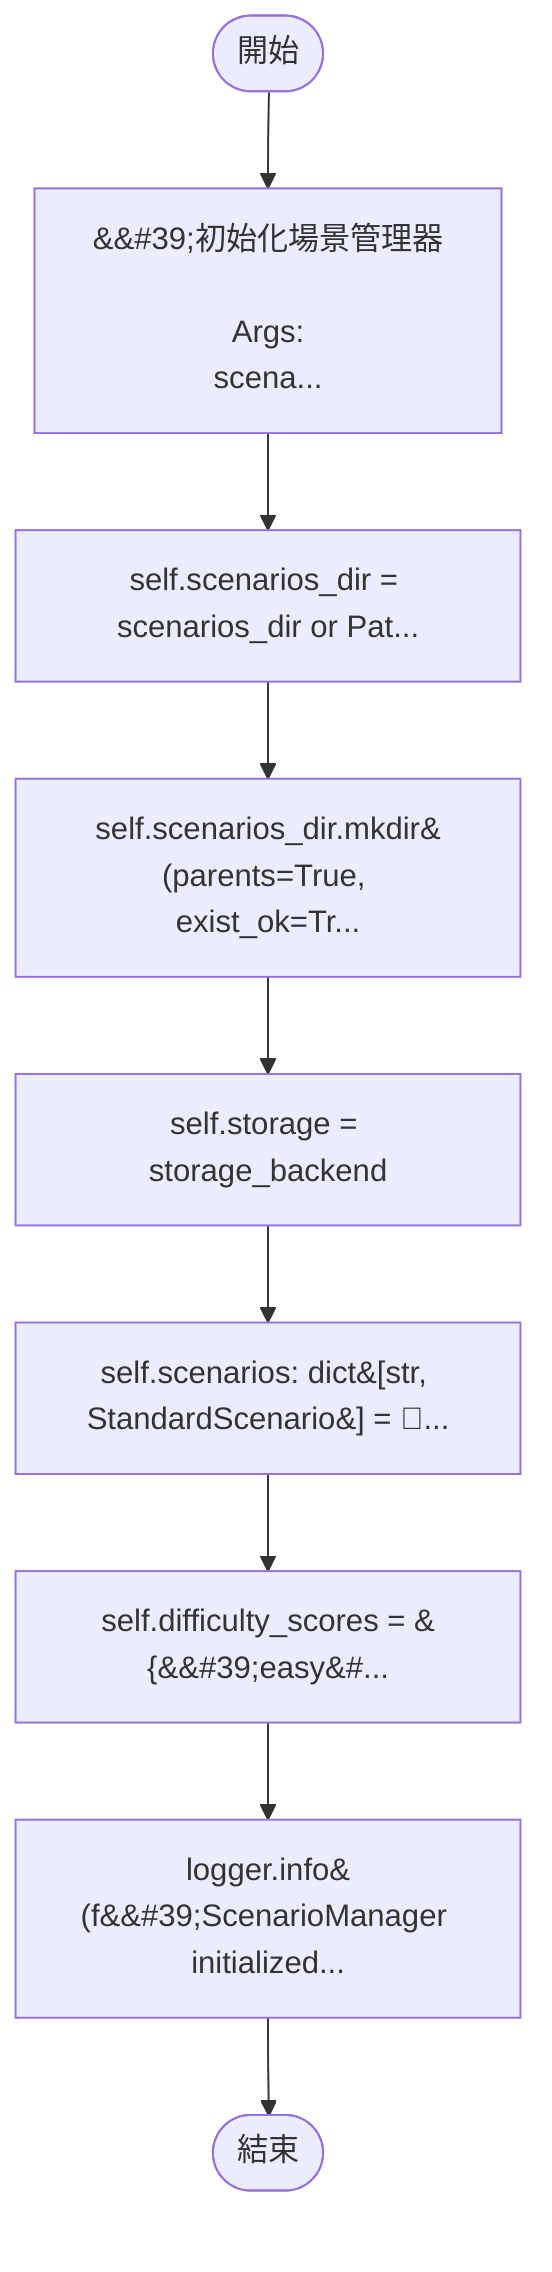 flowchart TB
    n1([開始])
    n2([結束])
    n3[&amp;&#35;39;初始化場景管理器\n\n        Args:\n            scena...]
    n4[self.scenarios_dir = scenarios_dir or Pat...]
    n5[self.scenarios_dir.mkdir&#40;parents=True, exist_ok=Tr...]
    n6[self.storage = storage_backend]
    n7[self.scenarios: dict&#91;str, StandardScenario&#93; = &#1...]
    n8[self.difficulty_scores = &#123;&amp;&#35;39;easy&amp;&#35...]
    n9[logger.info&#40;f&amp;&#35;39;ScenarioManager initialized...]
    n1 --> n3
    n3 --> n4
    n4 --> n5
    n5 --> n6
    n6 --> n7
    n7 --> n8
    n8 --> n9
    n9 --> n2